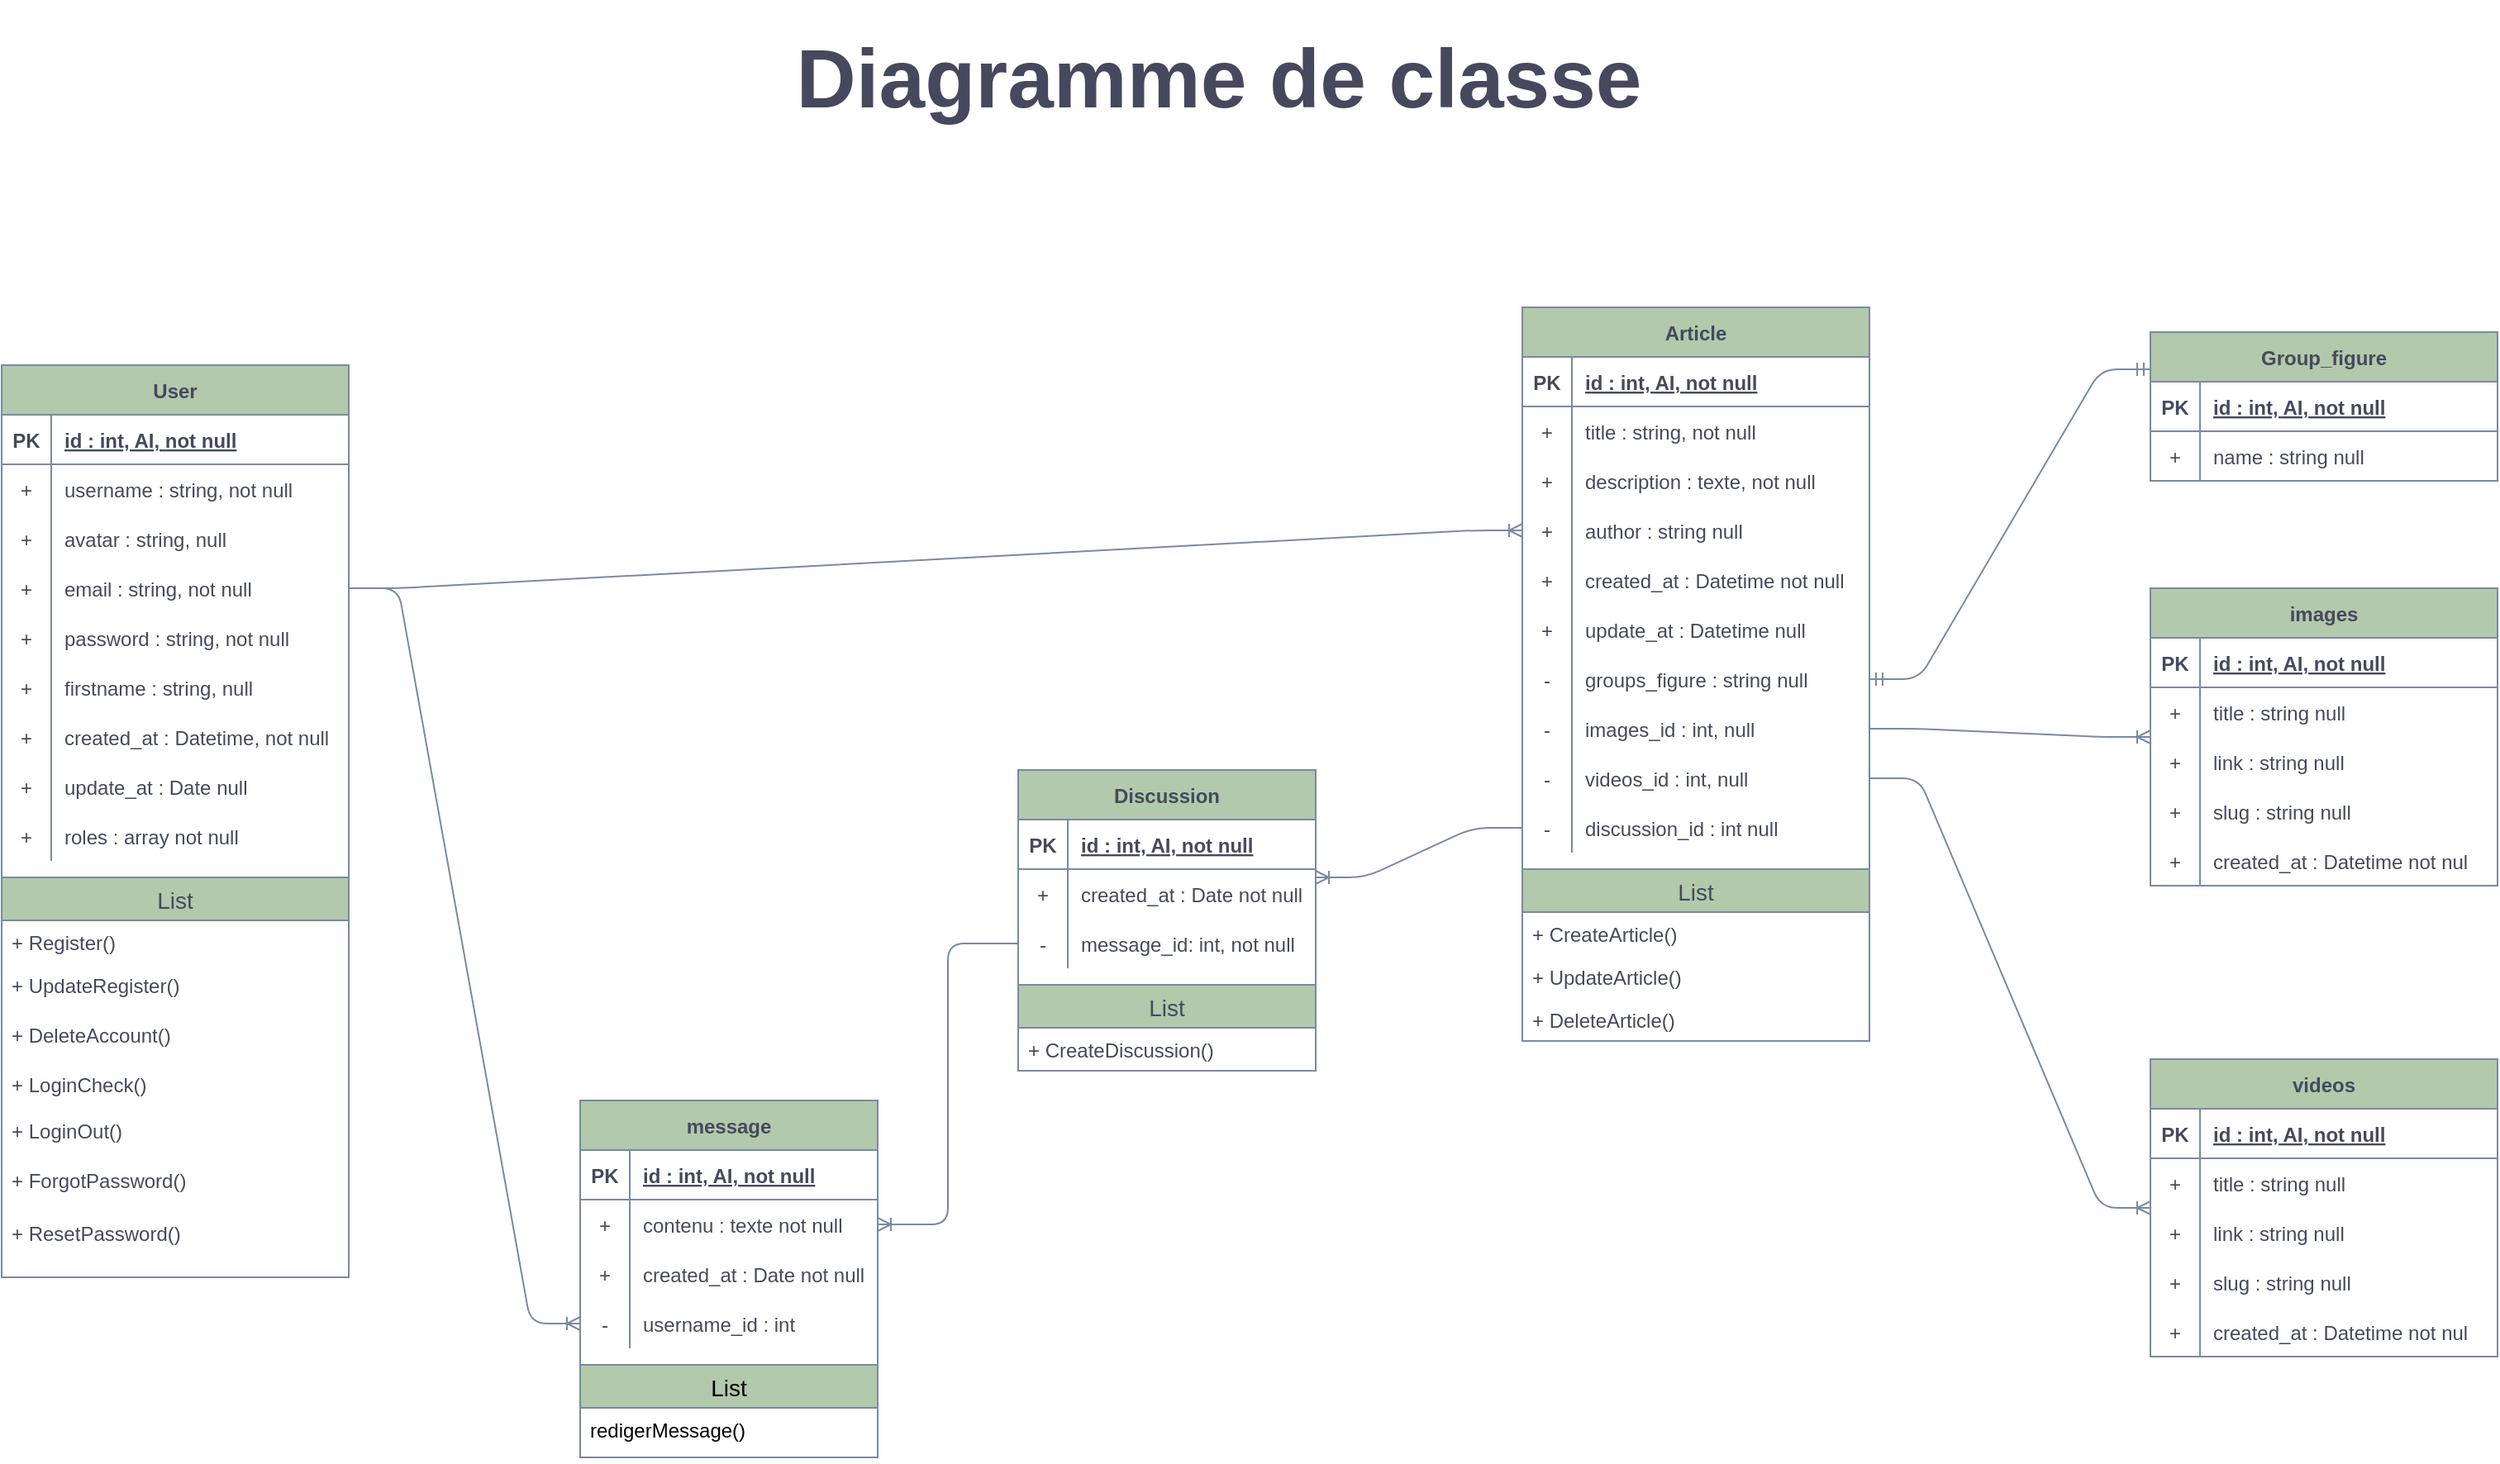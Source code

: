 <mxfile version="14.4.3" type="device"><diagram id="C5RBs43oDa-KdzZeNtuy" name="Page-1"><mxGraphModel dx="2128" dy="2168" grid="1" gridSize="5" guides="1" tooltips="1" connect="1" arrows="1" fold="1" page="1" pageScale="1" pageWidth="827" pageHeight="1169" math="0" shadow="0"><root><mxCell id="WIyWlLk6GJQsqaUBKTNV-0"/><mxCell id="WIyWlLk6GJQsqaUBKTNV-1" parent="WIyWlLk6GJQsqaUBKTNV-0"/><mxCell id="ZA--jd2PQkDeZMGK8f4J-0" value="User" style="shape=table;startSize=30;container=1;collapsible=1;childLayout=tableLayout;fixedRows=1;rowLines=0;fontStyle=1;align=center;resizeLast=1;fillColor=#B2C9AB;strokeColor=#788AA3;fontColor=#46495D;" parent="WIyWlLk6GJQsqaUBKTNV-1" vertex="1"><mxGeometry x="-210" y="60" width="210" height="310" as="geometry"/></mxCell><mxCell id="ZA--jd2PQkDeZMGK8f4J-1" value="" style="shape=partialRectangle;collapsible=0;dropTarget=0;pointerEvents=0;fillColor=none;top=0;left=0;bottom=1;right=0;points=[[0,0.5],[1,0.5]];portConstraint=eastwest;strokeColor=#788AA3;fontColor=#46495D;" parent="ZA--jd2PQkDeZMGK8f4J-0" vertex="1"><mxGeometry y="30" width="210" height="30" as="geometry"/></mxCell><mxCell id="ZA--jd2PQkDeZMGK8f4J-2" value="PK" style="shape=partialRectangle;connectable=0;fillColor=none;top=0;left=0;bottom=0;right=0;fontStyle=1;overflow=hidden;strokeColor=#788AA3;fontColor=#46495D;" parent="ZA--jd2PQkDeZMGK8f4J-1" vertex="1"><mxGeometry width="30" height="30" as="geometry"/></mxCell><mxCell id="ZA--jd2PQkDeZMGK8f4J-3" value="id : int, AI, not null" style="shape=partialRectangle;connectable=0;fillColor=none;top=0;left=0;bottom=0;right=0;align=left;spacingLeft=6;fontStyle=5;overflow=hidden;strokeColor=#788AA3;fontColor=#46495D;" parent="ZA--jd2PQkDeZMGK8f4J-1" vertex="1"><mxGeometry x="30" width="180" height="30" as="geometry"/></mxCell><mxCell id="ZA--jd2PQkDeZMGK8f4J-4" value="" style="shape=partialRectangle;collapsible=0;dropTarget=0;pointerEvents=0;fillColor=none;top=0;left=0;bottom=0;right=0;points=[[0,0.5],[1,0.5]];portConstraint=eastwest;strokeColor=#788AA3;fontColor=#46495D;" parent="ZA--jd2PQkDeZMGK8f4J-0" vertex="1"><mxGeometry y="60" width="210" height="30" as="geometry"/></mxCell><mxCell id="ZA--jd2PQkDeZMGK8f4J-5" value="+" style="shape=partialRectangle;connectable=0;fillColor=none;top=0;left=0;bottom=0;right=0;editable=1;overflow=hidden;strokeColor=#788AA3;fontColor=#46495D;" parent="ZA--jd2PQkDeZMGK8f4J-4" vertex="1"><mxGeometry width="30" height="30" as="geometry"/></mxCell><mxCell id="ZA--jd2PQkDeZMGK8f4J-6" value="username : string, not null" style="shape=partialRectangle;connectable=0;fillColor=none;top=0;left=0;bottom=0;right=0;align=left;spacingLeft=6;overflow=hidden;strokeColor=#788AA3;fontColor=#46495D;" parent="ZA--jd2PQkDeZMGK8f4J-4" vertex="1"><mxGeometry x="30" width="180" height="30" as="geometry"/></mxCell><mxCell id="ZA--jd2PQkDeZMGK8f4J-7" value="" style="shape=partialRectangle;collapsible=0;dropTarget=0;pointerEvents=0;fillColor=none;top=0;left=0;bottom=0;right=0;points=[[0,0.5],[1,0.5]];portConstraint=eastwest;strokeColor=#788AA3;fontColor=#46495D;" parent="ZA--jd2PQkDeZMGK8f4J-0" vertex="1"><mxGeometry y="90" width="210" height="30" as="geometry"/></mxCell><mxCell id="ZA--jd2PQkDeZMGK8f4J-8" value="+" style="shape=partialRectangle;connectable=0;fillColor=none;top=0;left=0;bottom=0;right=0;editable=1;overflow=hidden;strokeColor=#788AA3;fontColor=#46495D;" parent="ZA--jd2PQkDeZMGK8f4J-7" vertex="1"><mxGeometry width="30" height="30" as="geometry"/></mxCell><mxCell id="ZA--jd2PQkDeZMGK8f4J-9" value="avatar : string, null" style="shape=partialRectangle;connectable=0;fillColor=none;top=0;left=0;bottom=0;right=0;align=left;spacingLeft=6;overflow=hidden;strokeColor=#788AA3;fontColor=#46495D;" parent="ZA--jd2PQkDeZMGK8f4J-7" vertex="1"><mxGeometry x="30" width="180" height="30" as="geometry"/></mxCell><mxCell id="ZA--jd2PQkDeZMGK8f4J-10" value="" style="shape=partialRectangle;collapsible=0;dropTarget=0;pointerEvents=0;fillColor=none;top=0;left=0;bottom=0;right=0;points=[[0,0.5],[1,0.5]];portConstraint=eastwest;strokeColor=#788AA3;fontColor=#46495D;" parent="ZA--jd2PQkDeZMGK8f4J-0" vertex="1"><mxGeometry y="120" width="210" height="30" as="geometry"/></mxCell><mxCell id="ZA--jd2PQkDeZMGK8f4J-11" value="+" style="shape=partialRectangle;connectable=0;fillColor=none;top=0;left=0;bottom=0;right=0;editable=1;overflow=hidden;strokeColor=#788AA3;fontColor=#46495D;" parent="ZA--jd2PQkDeZMGK8f4J-10" vertex="1"><mxGeometry width="30" height="30" as="geometry"/></mxCell><mxCell id="ZA--jd2PQkDeZMGK8f4J-12" value="email : string, not null" style="shape=partialRectangle;connectable=0;fillColor=none;top=0;left=0;bottom=0;right=0;align=left;spacingLeft=6;overflow=hidden;strokeColor=#788AA3;fontColor=#46495D;" parent="ZA--jd2PQkDeZMGK8f4J-10" vertex="1"><mxGeometry x="30" width="180" height="30" as="geometry"/></mxCell><mxCell id="ZA--jd2PQkDeZMGK8f4J-14" value="" style="shape=partialRectangle;collapsible=0;dropTarget=0;pointerEvents=0;fillColor=none;top=0;left=0;bottom=0;right=0;points=[[0,0.5],[1,0.5]];portConstraint=eastwest;strokeColor=#788AA3;fontColor=#46495D;" parent="ZA--jd2PQkDeZMGK8f4J-0" vertex="1"><mxGeometry y="150" width="210" height="30" as="geometry"/></mxCell><mxCell id="ZA--jd2PQkDeZMGK8f4J-15" value="+" style="shape=partialRectangle;connectable=0;fillColor=none;top=0;left=0;bottom=0;right=0;editable=1;overflow=hidden;strokeColor=#788AA3;fontColor=#46495D;" parent="ZA--jd2PQkDeZMGK8f4J-14" vertex="1"><mxGeometry width="30" height="30" as="geometry"/></mxCell><mxCell id="ZA--jd2PQkDeZMGK8f4J-16" value="password : string, not null" style="shape=partialRectangle;connectable=0;fillColor=none;top=0;left=0;bottom=0;right=0;align=left;spacingLeft=6;overflow=hidden;strokeColor=#788AA3;fontColor=#46495D;" parent="ZA--jd2PQkDeZMGK8f4J-14" vertex="1"><mxGeometry x="30" width="180" height="30" as="geometry"/></mxCell><mxCell id="ZA--jd2PQkDeZMGK8f4J-17" value="" style="shape=partialRectangle;collapsible=0;dropTarget=0;pointerEvents=0;fillColor=none;top=0;left=0;bottom=0;right=0;points=[[0,0.5],[1,0.5]];portConstraint=eastwest;strokeColor=#788AA3;fontColor=#46495D;" parent="ZA--jd2PQkDeZMGK8f4J-0" vertex="1"><mxGeometry y="180" width="210" height="30" as="geometry"/></mxCell><mxCell id="ZA--jd2PQkDeZMGK8f4J-18" value="+" style="shape=partialRectangle;connectable=0;fillColor=none;top=0;left=0;bottom=0;right=0;editable=1;overflow=hidden;strokeColor=#788AA3;fontColor=#46495D;" parent="ZA--jd2PQkDeZMGK8f4J-17" vertex="1"><mxGeometry width="30" height="30" as="geometry"/></mxCell><mxCell id="ZA--jd2PQkDeZMGK8f4J-19" value="firstname : string, null" style="shape=partialRectangle;connectable=0;fillColor=none;top=0;left=0;bottom=0;right=0;align=left;spacingLeft=6;overflow=hidden;strokeColor=#788AA3;fontColor=#46495D;" parent="ZA--jd2PQkDeZMGK8f4J-17" vertex="1"><mxGeometry x="30" width="180" height="30" as="geometry"/></mxCell><mxCell id="ZA--jd2PQkDeZMGK8f4J-20" value="" style="shape=partialRectangle;collapsible=0;dropTarget=0;pointerEvents=0;fillColor=none;top=0;left=0;bottom=0;right=0;points=[[0,0.5],[1,0.5]];portConstraint=eastwest;strokeColor=#788AA3;fontColor=#46495D;" parent="ZA--jd2PQkDeZMGK8f4J-0" vertex="1"><mxGeometry y="210" width="210" height="30" as="geometry"/></mxCell><mxCell id="ZA--jd2PQkDeZMGK8f4J-21" value="+" style="shape=partialRectangle;connectable=0;fillColor=none;top=0;left=0;bottom=0;right=0;editable=1;overflow=hidden;strokeColor=#788AA3;fontColor=#46495D;" parent="ZA--jd2PQkDeZMGK8f4J-20" vertex="1"><mxGeometry width="30" height="30" as="geometry"/></mxCell><mxCell id="ZA--jd2PQkDeZMGK8f4J-22" value="created_at : Datetime, not null" style="shape=partialRectangle;connectable=0;fillColor=none;top=0;left=0;bottom=0;right=0;align=left;spacingLeft=6;overflow=hidden;strokeColor=#788AA3;fontColor=#46495D;" parent="ZA--jd2PQkDeZMGK8f4J-20" vertex="1"><mxGeometry x="30" width="180" height="30" as="geometry"/></mxCell><mxCell id="ZA--jd2PQkDeZMGK8f4J-23" value="" style="shape=partialRectangle;collapsible=0;dropTarget=0;pointerEvents=0;fillColor=none;top=0;left=0;bottom=0;right=0;points=[[0,0.5],[1,0.5]];portConstraint=eastwest;strokeColor=#788AA3;fontColor=#46495D;" parent="ZA--jd2PQkDeZMGK8f4J-0" vertex="1"><mxGeometry y="240" width="210" height="30" as="geometry"/></mxCell><mxCell id="ZA--jd2PQkDeZMGK8f4J-24" value="+" style="shape=partialRectangle;connectable=0;fillColor=none;top=0;left=0;bottom=0;right=0;editable=1;overflow=hidden;strokeColor=#788AA3;fontColor=#46495D;" parent="ZA--jd2PQkDeZMGK8f4J-23" vertex="1"><mxGeometry width="30" height="30" as="geometry"/></mxCell><mxCell id="ZA--jd2PQkDeZMGK8f4J-25" value="update_at : Date null" style="shape=partialRectangle;connectable=0;fillColor=none;top=0;left=0;bottom=0;right=0;align=left;spacingLeft=6;overflow=hidden;strokeColor=#788AA3;fontColor=#46495D;" parent="ZA--jd2PQkDeZMGK8f4J-23" vertex="1"><mxGeometry x="30" width="180" height="30" as="geometry"/></mxCell><mxCell id="ZA--jd2PQkDeZMGK8f4J-26" value="" style="shape=partialRectangle;collapsible=0;dropTarget=0;pointerEvents=0;fillColor=none;top=0;left=0;bottom=0;right=0;points=[[0,0.5],[1,0.5]];portConstraint=eastwest;strokeColor=#788AA3;fontColor=#46495D;" parent="ZA--jd2PQkDeZMGK8f4J-0" vertex="1"><mxGeometry y="270" width="210" height="30" as="geometry"/></mxCell><mxCell id="ZA--jd2PQkDeZMGK8f4J-27" value="+" style="shape=partialRectangle;connectable=0;fillColor=none;top=0;left=0;bottom=0;right=0;editable=1;overflow=hidden;strokeColor=#788AA3;fontColor=#46495D;" parent="ZA--jd2PQkDeZMGK8f4J-26" vertex="1"><mxGeometry width="30" height="30" as="geometry"/></mxCell><mxCell id="ZA--jd2PQkDeZMGK8f4J-28" value="roles : array not null" style="shape=partialRectangle;connectable=0;fillColor=none;top=0;left=0;bottom=0;right=0;align=left;spacingLeft=6;overflow=hidden;strokeColor=#788AA3;fontColor=#46495D;" parent="ZA--jd2PQkDeZMGK8f4J-26" vertex="1"><mxGeometry x="30" width="180" height="30" as="geometry"/></mxCell><mxCell id="ZA--jd2PQkDeZMGK8f4J-64" value="Discussion" style="shape=table;startSize=30;container=1;collapsible=1;childLayout=tableLayout;fixedRows=1;rowLines=0;fontStyle=1;align=center;resizeLast=1;fillColor=#B2C9AB;strokeColor=#788AA3;fontColor=#46495D;" parent="WIyWlLk6GJQsqaUBKTNV-1" vertex="1"><mxGeometry x="405" y="305" width="180" height="130" as="geometry"/></mxCell><mxCell id="ZA--jd2PQkDeZMGK8f4J-65" value="" style="shape=partialRectangle;collapsible=0;dropTarget=0;pointerEvents=0;fillColor=none;top=0;left=0;bottom=1;right=0;points=[[0,0.5],[1,0.5]];portConstraint=eastwest;strokeColor=#788AA3;fontColor=#46495D;" parent="ZA--jd2PQkDeZMGK8f4J-64" vertex="1"><mxGeometry y="30" width="180" height="30" as="geometry"/></mxCell><mxCell id="ZA--jd2PQkDeZMGK8f4J-66" value="PK" style="shape=partialRectangle;connectable=0;fillColor=none;top=0;left=0;bottom=0;right=0;fontStyle=1;overflow=hidden;strokeColor=#788AA3;fontColor=#46495D;" parent="ZA--jd2PQkDeZMGK8f4J-65" vertex="1"><mxGeometry width="30" height="30" as="geometry"/></mxCell><mxCell id="ZA--jd2PQkDeZMGK8f4J-67" value="id : int, AI, not null" style="shape=partialRectangle;connectable=0;fillColor=none;top=0;left=0;bottom=0;right=0;align=left;spacingLeft=6;fontStyle=5;overflow=hidden;strokeColor=#788AA3;fontColor=#46495D;" parent="ZA--jd2PQkDeZMGK8f4J-65" vertex="1"><mxGeometry x="30" width="150" height="30" as="geometry"/></mxCell><mxCell id="ZA--jd2PQkDeZMGK8f4J-68" value="" style="shape=partialRectangle;collapsible=0;dropTarget=0;pointerEvents=0;fillColor=none;top=0;left=0;bottom=0;right=0;points=[[0,0.5],[1,0.5]];portConstraint=eastwest;strokeColor=#788AA3;fontColor=#46495D;" parent="ZA--jd2PQkDeZMGK8f4J-64" vertex="1"><mxGeometry y="60" width="180" height="30" as="geometry"/></mxCell><mxCell id="ZA--jd2PQkDeZMGK8f4J-69" value="+" style="shape=partialRectangle;connectable=0;fillColor=none;top=0;left=0;bottom=0;right=0;editable=1;overflow=hidden;strokeColor=#788AA3;fontColor=#46495D;" parent="ZA--jd2PQkDeZMGK8f4J-68" vertex="1"><mxGeometry width="30" height="30" as="geometry"/></mxCell><mxCell id="ZA--jd2PQkDeZMGK8f4J-70" value="created_at : Date not null" style="shape=partialRectangle;connectable=0;fillColor=none;top=0;left=0;bottom=0;right=0;align=left;spacingLeft=6;overflow=hidden;strokeColor=#788AA3;fontColor=#46495D;" parent="ZA--jd2PQkDeZMGK8f4J-68" vertex="1"><mxGeometry x="30" width="150" height="30" as="geometry"/></mxCell><mxCell id="jbPknZtDiWpBooEXCf1q-31" value="" style="shape=partialRectangle;collapsible=0;dropTarget=0;pointerEvents=0;fillColor=none;top=0;left=0;bottom=0;right=0;points=[[0,0.5],[1,0.5]];portConstraint=eastwest;strokeColor=#788AA3;fontColor=#46495D;" vertex="1" parent="ZA--jd2PQkDeZMGK8f4J-64"><mxGeometry y="90" width="180" height="30" as="geometry"/></mxCell><mxCell id="jbPknZtDiWpBooEXCf1q-32" value="-" style="shape=partialRectangle;connectable=0;fillColor=none;top=0;left=0;bottom=0;right=0;editable=1;overflow=hidden;strokeColor=#788AA3;fontColor=#46495D;" vertex="1" parent="jbPknZtDiWpBooEXCf1q-31"><mxGeometry width="30" height="30" as="geometry"/></mxCell><mxCell id="jbPknZtDiWpBooEXCf1q-33" value="message_id: int, not null" style="shape=partialRectangle;connectable=0;fillColor=none;top=0;left=0;bottom=0;right=0;align=left;spacingLeft=6;overflow=hidden;strokeColor=#788AA3;fontColor=#46495D;" vertex="1" parent="jbPknZtDiWpBooEXCf1q-31"><mxGeometry x="30" width="150" height="30" as="geometry"/></mxCell><mxCell id="ZA--jd2PQkDeZMGK8f4J-77" value="List" style="swimlane;fontStyle=0;childLayout=stackLayout;horizontal=1;startSize=26;horizontalStack=0;resizeParent=1;resizeParentMax=0;resizeLast=0;collapsible=1;marginBottom=0;align=center;fontSize=14;fillColor=#B2C9AB;strokeColor=#788AA3;fontColor=#46495D;" parent="WIyWlLk6GJQsqaUBKTNV-1" vertex="1"><mxGeometry x="-210" y="370" width="210" height="242" as="geometry"/></mxCell><mxCell id="ZCQxsZjBvLIso1oW-8hb-11" value="+ Register()&#10;" style="text;align=left;verticalAlign=top;spacingLeft=4;spacingRight=4;overflow=hidden;rotatable=0;points=[[0,0.5],[1,0.5]];portConstraint=eastwest;fontColor=#46495D;" parent="ZA--jd2PQkDeZMGK8f4J-77" vertex="1"><mxGeometry y="26" width="210" height="26" as="geometry"/></mxCell><mxCell id="ZCQxsZjBvLIso1oW-8hb-16" value="+ UpdateRegister()" style="text;align=left;verticalAlign=top;spacingLeft=4;spacingRight=4;overflow=hidden;rotatable=0;points=[[0,0.5],[1,0.5]];portConstraint=eastwest;fontColor=#46495D;" parent="ZA--jd2PQkDeZMGK8f4J-77" vertex="1"><mxGeometry y="52" width="210" height="30" as="geometry"/></mxCell><mxCell id="ZCQxsZjBvLIso1oW-8hb-17" value="+ DeleteAccount()&#10;" style="text;align=left;verticalAlign=top;spacingLeft=4;spacingRight=4;overflow=hidden;rotatable=0;points=[[0,0.5],[1,0.5]];portConstraint=eastwest;fontColor=#46495D;" parent="ZA--jd2PQkDeZMGK8f4J-77" vertex="1"><mxGeometry y="82" width="210" height="30" as="geometry"/></mxCell><mxCell id="ZCQxsZjBvLIso1oW-8hb-19" value="+ LoginCheck()" style="text;align=left;verticalAlign=top;spacingLeft=4;spacingRight=4;overflow=hidden;rotatable=0;points=[[0,0.5],[1,0.5]];portConstraint=eastwest;fontColor=#46495D;" parent="ZA--jd2PQkDeZMGK8f4J-77" vertex="1"><mxGeometry y="112" width="210" height="28" as="geometry"/></mxCell><mxCell id="ZCQxsZjBvLIso1oW-8hb-18" value="+ LoginOut()&#10;" style="text;align=left;verticalAlign=top;spacingLeft=4;spacingRight=4;overflow=hidden;rotatable=0;points=[[0,0.5],[1,0.5]];portConstraint=eastwest;fontColor=#46495D;" parent="ZA--jd2PQkDeZMGK8f4J-77" vertex="1"><mxGeometry y="140" width="210" height="30" as="geometry"/></mxCell><mxCell id="ZCQxsZjBvLIso1oW-8hb-20" value="+ ForgotPassword()" style="text;align=left;verticalAlign=top;spacingLeft=4;spacingRight=4;overflow=hidden;rotatable=0;points=[[0,0.5],[1,0.5]];portConstraint=eastwest;fontColor=#46495D;" parent="ZA--jd2PQkDeZMGK8f4J-77" vertex="1"><mxGeometry y="170" width="210" height="32" as="geometry"/></mxCell><mxCell id="ZCQxsZjBvLIso1oW-8hb-21" value="+ ResetPassword()" style="text;align=left;verticalAlign=top;spacingLeft=4;spacingRight=4;overflow=hidden;rotatable=0;points=[[0,0.5],[1,0.5]];portConstraint=eastwest;fontColor=#46495D;" parent="ZA--jd2PQkDeZMGK8f4J-77" vertex="1"><mxGeometry y="202" width="210" height="40" as="geometry"/></mxCell><mxCell id="ZA--jd2PQkDeZMGK8f4J-81" value="Group_figure" style="shape=table;startSize=30;container=1;collapsible=1;childLayout=tableLayout;fixedRows=1;rowLines=0;fontStyle=1;align=center;resizeLast=1;fillColor=#B2C9AB;strokeColor=#788AA3;fontColor=#46495D;" parent="WIyWlLk6GJQsqaUBKTNV-1" vertex="1"><mxGeometry x="1090" y="40" width="210" height="90" as="geometry"/></mxCell><mxCell id="ZA--jd2PQkDeZMGK8f4J-82" value="" style="shape=partialRectangle;collapsible=0;dropTarget=0;pointerEvents=0;fillColor=none;top=0;left=0;bottom=1;right=0;points=[[0,0.5],[1,0.5]];portConstraint=eastwest;strokeColor=#788AA3;fontColor=#46495D;" parent="ZA--jd2PQkDeZMGK8f4J-81" vertex="1"><mxGeometry y="30" width="210" height="30" as="geometry"/></mxCell><mxCell id="ZA--jd2PQkDeZMGK8f4J-83" value="PK" style="shape=partialRectangle;connectable=0;fillColor=none;top=0;left=0;bottom=0;right=0;fontStyle=1;overflow=hidden;strokeColor=#788AA3;fontColor=#46495D;" parent="ZA--jd2PQkDeZMGK8f4J-82" vertex="1"><mxGeometry width="30" height="30" as="geometry"/></mxCell><mxCell id="ZA--jd2PQkDeZMGK8f4J-84" value="id : int, AI, not null" style="shape=partialRectangle;connectable=0;fillColor=none;top=0;left=0;bottom=0;right=0;align=left;spacingLeft=6;fontStyle=5;overflow=hidden;strokeColor=#788AA3;fontColor=#46495D;" parent="ZA--jd2PQkDeZMGK8f4J-82" vertex="1"><mxGeometry x="30" width="180" height="30" as="geometry"/></mxCell><mxCell id="ZA--jd2PQkDeZMGK8f4J-85" value="" style="shape=partialRectangle;collapsible=0;dropTarget=0;pointerEvents=0;fillColor=none;top=0;left=0;bottom=0;right=0;points=[[0,0.5],[1,0.5]];portConstraint=eastwest;strokeColor=#788AA3;fontColor=#46495D;" parent="ZA--jd2PQkDeZMGK8f4J-81" vertex="1"><mxGeometry y="60" width="210" height="30" as="geometry"/></mxCell><mxCell id="ZA--jd2PQkDeZMGK8f4J-86" value="+" style="shape=partialRectangle;connectable=0;fillColor=none;top=0;left=0;bottom=0;right=0;editable=1;overflow=hidden;strokeColor=#788AA3;fontColor=#46495D;" parent="ZA--jd2PQkDeZMGK8f4J-85" vertex="1"><mxGeometry width="30" height="30" as="geometry"/></mxCell><mxCell id="ZA--jd2PQkDeZMGK8f4J-87" value="name : string null" style="shape=partialRectangle;connectable=0;fillColor=none;top=0;left=0;bottom=0;right=0;align=left;spacingLeft=6;overflow=hidden;strokeColor=#788AA3;fontColor=#46495D;" parent="ZA--jd2PQkDeZMGK8f4J-85" vertex="1"><mxGeometry x="30" width="180" height="30" as="geometry"/></mxCell><mxCell id="ZA--jd2PQkDeZMGK8f4J-94" value="" style="edgeStyle=entityRelationEdgeStyle;fontSize=12;html=1;endArrow=ERoneToMany;exitX=1;exitY=0.5;exitDx=0;exitDy=0;endFill=0;strokeColor=#788AA3;fontColor=#46495D;startArrow=none;startFill=0;" parent="WIyWlLk6GJQsqaUBKTNV-1" source="ZA--jd2PQkDeZMGK8f4J-10" target="jbPknZtDiWpBooEXCf1q-73" edge="1"><mxGeometry width="100" height="100" relative="1" as="geometry"><mxPoint x="370" y="260" as="sourcePoint"/><mxPoint x="470" y="160" as="targetPoint"/></mxGeometry></mxCell><mxCell id="ZA--jd2PQkDeZMGK8f4J-95" value="" style="edgeStyle=entityRelationEdgeStyle;fontSize=12;html=1;endArrow=ERmandOne;startArrow=ERmandOne;entryX=0;entryY=0.25;entryDx=0;entryDy=0;strokeColor=#788AA3;fontColor=#46495D;" parent="WIyWlLk6GJQsqaUBKTNV-1" source="jbPknZtDiWpBooEXCf1q-76" target="ZA--jd2PQkDeZMGK8f4J-81" edge="1"><mxGeometry width="100" height="100" relative="1" as="geometry"><mxPoint x="680" y="210" as="sourcePoint"/><mxPoint x="780" y="110" as="targetPoint"/></mxGeometry></mxCell><mxCell id="ZA--jd2PQkDeZMGK8f4J-97" value="" style="edgeStyle=entityRelationEdgeStyle;fontSize=12;html=1;endArrow=ERoneToMany;endFill=0;startArrow=none;startFill=0;strokeColor=#788AA3;fontColor=#46495D;" parent="WIyWlLk6GJQsqaUBKTNV-1" source="jbPknZtDiWpBooEXCf1q-79" target="ZA--jd2PQkDeZMGK8f4J-64" edge="1"><mxGeometry width="100" height="100" relative="1" as="geometry"><mxPoint x="680" y="300" as="sourcePoint"/><mxPoint x="780" y="200" as="targetPoint"/></mxGeometry></mxCell><mxCell id="ZA--jd2PQkDeZMGK8f4J-98" value="List" style="swimlane;fontStyle=0;childLayout=stackLayout;horizontal=1;startSize=26;horizontalStack=0;resizeParent=1;resizeParentMax=0;resizeLast=0;collapsible=1;marginBottom=0;align=center;fontSize=14;fillColor=#B2C9AB;strokeColor=#788AA3;fontColor=#46495D;" parent="WIyWlLk6GJQsqaUBKTNV-1" vertex="1"><mxGeometry x="405" y="435" width="180" height="52" as="geometry"/></mxCell><mxCell id="ZCQxsZjBvLIso1oW-8hb-27" value="+ CreateDiscussion()" style="text;align=left;verticalAlign=top;spacingLeft=4;spacingRight=4;overflow=hidden;rotatable=0;points=[[0,0.5],[1,0.5]];portConstraint=eastwest;fontColor=#46495D;" parent="ZA--jd2PQkDeZMGK8f4J-98" vertex="1"><mxGeometry y="26" width="180" height="26" as="geometry"/></mxCell><mxCell id="ZA--jd2PQkDeZMGK8f4J-106" value="List" style="swimlane;fontStyle=0;childLayout=stackLayout;horizontal=1;startSize=26;horizontalStack=0;resizeParent=1;resizeParentMax=0;resizeLast=0;collapsible=1;marginBottom=0;align=center;fontSize=14;fillColor=#B2C9AB;strokeColor=#788AA3;fontColor=#46495D;" parent="WIyWlLk6GJQsqaUBKTNV-1" vertex="1"><mxGeometry x="710" y="365" width="210" height="104" as="geometry"/></mxCell><mxCell id="zkfFHV4jXpPFQw0GAbJ--24" value="+ CreateArticle()" style="text;align=left;verticalAlign=top;spacingLeft=4;spacingRight=4;overflow=hidden;rotatable=0;points=[[0,0.5],[1,0.5]];portConstraint=eastwest;fontColor=#46495D;" parent="ZA--jd2PQkDeZMGK8f4J-106" vertex="1"><mxGeometry y="26" width="210" height="26" as="geometry"/></mxCell><mxCell id="zkfFHV4jXpPFQw0GAbJ--25" value="+ UpdateArticle()" style="text;align=left;verticalAlign=top;spacingLeft=4;spacingRight=4;overflow=hidden;rotatable=0;points=[[0,0.5],[1,0.5]];portConstraint=eastwest;fontColor=#46495D;" parent="ZA--jd2PQkDeZMGK8f4J-106" vertex="1"><mxGeometry y="52" width="210" height="26" as="geometry"/></mxCell><mxCell id="ZCQxsZjBvLIso1oW-8hb-23" value="+ DeleteArticle()" style="text;align=left;verticalAlign=top;spacingLeft=4;spacingRight=4;overflow=hidden;rotatable=0;points=[[0,0.5],[1,0.5]];portConstraint=eastwest;fontColor=#46495D;" parent="ZA--jd2PQkDeZMGK8f4J-106" vertex="1"><mxGeometry y="78" width="210" height="26" as="geometry"/></mxCell><mxCell id="jbPknZtDiWpBooEXCf1q-0" value="message" style="shape=table;startSize=30;container=1;collapsible=1;childLayout=tableLayout;fixedRows=1;rowLines=0;fontStyle=1;align=center;resizeLast=1;fillColor=#B2C9AB;strokeColor=#788AA3;fontColor=#46495D;" vertex="1" parent="WIyWlLk6GJQsqaUBKTNV-1"><mxGeometry x="140" y="505" width="180" height="160" as="geometry"/></mxCell><mxCell id="jbPknZtDiWpBooEXCf1q-1" value="" style="shape=partialRectangle;collapsible=0;dropTarget=0;pointerEvents=0;fillColor=none;top=0;left=0;bottom=1;right=0;points=[[0,0.5],[1,0.5]];portConstraint=eastwest;strokeColor=#788AA3;fontColor=#46495D;" vertex="1" parent="jbPknZtDiWpBooEXCf1q-0"><mxGeometry y="30" width="180" height="30" as="geometry"/></mxCell><mxCell id="jbPknZtDiWpBooEXCf1q-2" value="PK" style="shape=partialRectangle;connectable=0;fillColor=none;top=0;left=0;bottom=0;right=0;fontStyle=1;overflow=hidden;strokeColor=#788AA3;fontColor=#46495D;" vertex="1" parent="jbPknZtDiWpBooEXCf1q-1"><mxGeometry width="30" height="30" as="geometry"/></mxCell><mxCell id="jbPknZtDiWpBooEXCf1q-3" value="id : int, AI, not null" style="shape=partialRectangle;connectable=0;fillColor=none;top=0;left=0;bottom=0;right=0;align=left;spacingLeft=6;fontStyle=5;overflow=hidden;strokeColor=#788AA3;fontColor=#46495D;" vertex="1" parent="jbPknZtDiWpBooEXCf1q-1"><mxGeometry x="30" width="150" height="30" as="geometry"/></mxCell><mxCell id="jbPknZtDiWpBooEXCf1q-4" value="" style="shape=partialRectangle;collapsible=0;dropTarget=0;pointerEvents=0;fillColor=none;top=0;left=0;bottom=0;right=0;points=[[0,0.5],[1,0.5]];portConstraint=eastwest;strokeColor=#788AA3;fontColor=#46495D;" vertex="1" parent="jbPknZtDiWpBooEXCf1q-0"><mxGeometry y="60" width="180" height="30" as="geometry"/></mxCell><mxCell id="jbPknZtDiWpBooEXCf1q-5" value="+" style="shape=partialRectangle;connectable=0;fillColor=none;top=0;left=0;bottom=0;right=0;editable=1;overflow=hidden;strokeColor=#788AA3;fontColor=#46495D;" vertex="1" parent="jbPknZtDiWpBooEXCf1q-4"><mxGeometry width="30" height="30" as="geometry"/></mxCell><mxCell id="jbPknZtDiWpBooEXCf1q-6" value="contenu : texte not null" style="shape=partialRectangle;connectable=0;fillColor=none;top=0;left=0;bottom=0;right=0;align=left;spacingLeft=6;overflow=hidden;strokeColor=#788AA3;fontColor=#46495D;" vertex="1" parent="jbPknZtDiWpBooEXCf1q-4"><mxGeometry x="30" width="150" height="30" as="geometry"/></mxCell><mxCell id="jbPknZtDiWpBooEXCf1q-7" value="" style="shape=partialRectangle;collapsible=0;dropTarget=0;pointerEvents=0;fillColor=none;top=0;left=0;bottom=0;right=0;points=[[0,0.5],[1,0.5]];portConstraint=eastwest;strokeColor=#788AA3;fontColor=#46495D;" vertex="1" parent="jbPknZtDiWpBooEXCf1q-0"><mxGeometry y="90" width="180" height="30" as="geometry"/></mxCell><mxCell id="jbPknZtDiWpBooEXCf1q-8" value="+" style="shape=partialRectangle;connectable=0;fillColor=none;top=0;left=0;bottom=0;right=0;editable=1;overflow=hidden;strokeColor=#788AA3;fontColor=#46495D;" vertex="1" parent="jbPknZtDiWpBooEXCf1q-7"><mxGeometry width="30" height="30" as="geometry"/></mxCell><mxCell id="jbPknZtDiWpBooEXCf1q-9" value="created_at : Date not null" style="shape=partialRectangle;connectable=0;fillColor=none;top=0;left=0;bottom=0;right=0;align=left;spacingLeft=6;overflow=hidden;strokeColor=#788AA3;fontColor=#46495D;" vertex="1" parent="jbPknZtDiWpBooEXCf1q-7"><mxGeometry x="30" width="150" height="30" as="geometry"/></mxCell><mxCell id="jbPknZtDiWpBooEXCf1q-10" value="" style="shape=partialRectangle;collapsible=0;dropTarget=0;pointerEvents=0;fillColor=none;top=0;left=0;bottom=0;right=0;points=[[0,0.5],[1,0.5]];portConstraint=eastwest;strokeColor=#788AA3;fontColor=#46495D;" vertex="1" parent="jbPknZtDiWpBooEXCf1q-0"><mxGeometry y="120" width="180" height="30" as="geometry"/></mxCell><mxCell id="jbPknZtDiWpBooEXCf1q-11" value="-" style="shape=partialRectangle;connectable=0;fillColor=none;top=0;left=0;bottom=0;right=0;editable=1;overflow=hidden;strokeColor=#788AA3;fontColor=#46495D;" vertex="1" parent="jbPknZtDiWpBooEXCf1q-10"><mxGeometry width="30" height="30" as="geometry"/></mxCell><mxCell id="jbPknZtDiWpBooEXCf1q-12" value="username_id : int" style="shape=partialRectangle;connectable=0;fillColor=none;top=0;left=0;bottom=0;right=0;align=left;spacingLeft=6;overflow=hidden;strokeColor=#788AA3;fontColor=#46495D;" vertex="1" parent="jbPknZtDiWpBooEXCf1q-10"><mxGeometry x="30" width="150" height="30" as="geometry"/></mxCell><mxCell id="jbPknZtDiWpBooEXCf1q-13" value="" style="edgeStyle=entityRelationEdgeStyle;fontSize=12;html=1;endArrow=ERoneToMany;exitX=1;exitY=0.5;exitDx=0;exitDy=0;strokeColor=#788AA3;fontColor=#46495D;" edge="1" parent="WIyWlLk6GJQsqaUBKTNV-1" source="ZA--jd2PQkDeZMGK8f4J-10" target="jbPknZtDiWpBooEXCf1q-10"><mxGeometry width="100" height="100" relative="1" as="geometry"><mxPoint x="250" y="390.0" as="sourcePoint"/><mxPoint x="380" y="490.0" as="targetPoint"/></mxGeometry></mxCell><mxCell id="jbPknZtDiWpBooEXCf1q-14" value="" style="fontSize=12;html=1;endArrow=ERoneToMany;entryX=1;entryY=0.5;entryDx=0;entryDy=0;strokeColor=#788AA3;fontColor=#46495D;edgeStyle=orthogonalEdgeStyle;" edge="1" parent="WIyWlLk6GJQsqaUBKTNV-1" source="jbPknZtDiWpBooEXCf1q-31" target="jbPknZtDiWpBooEXCf1q-4"><mxGeometry width="100" height="100" relative="1" as="geometry"><mxPoint x="580" y="460" as="sourcePoint"/><mxPoint x="650" y="910.0" as="targetPoint"/></mxGeometry></mxCell><mxCell id="jbPknZtDiWpBooEXCf1q-16" value="videos" style="shape=table;startSize=30;container=1;collapsible=1;childLayout=tableLayout;fixedRows=1;rowLines=0;fontStyle=1;align=center;resizeLast=1;fillColor=#B2C9AB;strokeColor=#788AA3;fontColor=#46495D;" vertex="1" parent="WIyWlLk6GJQsqaUBKTNV-1"><mxGeometry x="1090" y="480" width="210" height="180" as="geometry"/></mxCell><mxCell id="jbPknZtDiWpBooEXCf1q-17" value="" style="shape=partialRectangle;collapsible=0;dropTarget=0;pointerEvents=0;fillColor=none;top=0;left=0;bottom=1;right=0;points=[[0,0.5],[1,0.5]];portConstraint=eastwest;strokeColor=#788AA3;fontColor=#46495D;" vertex="1" parent="jbPknZtDiWpBooEXCf1q-16"><mxGeometry y="30" width="210" height="30" as="geometry"/></mxCell><mxCell id="jbPknZtDiWpBooEXCf1q-18" value="PK" style="shape=partialRectangle;connectable=0;fillColor=none;top=0;left=0;bottom=0;right=0;fontStyle=1;overflow=hidden;strokeColor=#788AA3;fontColor=#46495D;" vertex="1" parent="jbPknZtDiWpBooEXCf1q-17"><mxGeometry width="30" height="30" as="geometry"/></mxCell><mxCell id="jbPknZtDiWpBooEXCf1q-19" value="id : int, AI, not null" style="shape=partialRectangle;connectable=0;fillColor=none;top=0;left=0;bottom=0;right=0;align=left;spacingLeft=6;fontStyle=5;overflow=hidden;strokeColor=#788AA3;fontColor=#46495D;" vertex="1" parent="jbPknZtDiWpBooEXCf1q-17"><mxGeometry x="30" width="180" height="30" as="geometry"/></mxCell><mxCell id="jbPknZtDiWpBooEXCf1q-20" value="" style="shape=partialRectangle;collapsible=0;dropTarget=0;pointerEvents=0;fillColor=none;top=0;left=0;bottom=0;right=0;points=[[0,0.5],[1,0.5]];portConstraint=eastwest;strokeColor=#788AA3;fontColor=#46495D;" vertex="1" parent="jbPknZtDiWpBooEXCf1q-16"><mxGeometry y="60" width="210" height="30" as="geometry"/></mxCell><mxCell id="jbPknZtDiWpBooEXCf1q-21" value="+" style="shape=partialRectangle;connectable=0;fillColor=none;top=0;left=0;bottom=0;right=0;editable=1;overflow=hidden;strokeColor=#788AA3;fontColor=#46495D;" vertex="1" parent="jbPknZtDiWpBooEXCf1q-20"><mxGeometry width="30" height="30" as="geometry"/></mxCell><mxCell id="jbPknZtDiWpBooEXCf1q-22" value="title : string null" style="shape=partialRectangle;connectable=0;fillColor=none;top=0;left=0;bottom=0;right=0;align=left;spacingLeft=6;overflow=hidden;strokeColor=#788AA3;fontColor=#46495D;" vertex="1" parent="jbPknZtDiWpBooEXCf1q-20"><mxGeometry x="30" width="180" height="30" as="geometry"/></mxCell><mxCell id="jbPknZtDiWpBooEXCf1q-64" value="" style="shape=partialRectangle;collapsible=0;dropTarget=0;pointerEvents=0;fillColor=none;top=0;left=0;bottom=0;right=0;points=[[0,0.5],[1,0.5]];portConstraint=eastwest;strokeColor=#788AA3;fontColor=#46495D;" vertex="1" parent="jbPknZtDiWpBooEXCf1q-16"><mxGeometry y="90" width="210" height="30" as="geometry"/></mxCell><mxCell id="jbPknZtDiWpBooEXCf1q-65" value="+" style="shape=partialRectangle;connectable=0;fillColor=none;top=0;left=0;bottom=0;right=0;editable=1;overflow=hidden;strokeColor=#788AA3;fontColor=#46495D;" vertex="1" parent="jbPknZtDiWpBooEXCf1q-64"><mxGeometry width="30" height="30" as="geometry"/></mxCell><mxCell id="jbPknZtDiWpBooEXCf1q-66" value="link : string null" style="shape=partialRectangle;connectable=0;fillColor=none;top=0;left=0;bottom=0;right=0;align=left;spacingLeft=6;overflow=hidden;strokeColor=#788AA3;fontColor=#46495D;" vertex="1" parent="jbPknZtDiWpBooEXCf1q-64"><mxGeometry x="30" width="180" height="30" as="geometry"/></mxCell><mxCell id="jbPknZtDiWpBooEXCf1q-67" value="" style="shape=partialRectangle;collapsible=0;dropTarget=0;pointerEvents=0;fillColor=none;top=0;left=0;bottom=0;right=0;points=[[0,0.5],[1,0.5]];portConstraint=eastwest;strokeColor=#788AA3;fontColor=#46495D;" vertex="1" parent="jbPknZtDiWpBooEXCf1q-16"><mxGeometry y="120" width="210" height="30" as="geometry"/></mxCell><mxCell id="jbPknZtDiWpBooEXCf1q-68" value="+" style="shape=partialRectangle;connectable=0;fillColor=none;top=0;left=0;bottom=0;right=0;editable=1;overflow=hidden;strokeColor=#788AA3;fontColor=#46495D;" vertex="1" parent="jbPknZtDiWpBooEXCf1q-67"><mxGeometry width="30" height="30" as="geometry"/></mxCell><mxCell id="jbPknZtDiWpBooEXCf1q-69" value="slug : string null" style="shape=partialRectangle;connectable=0;fillColor=none;top=0;left=0;bottom=0;right=0;align=left;spacingLeft=6;overflow=hidden;strokeColor=#788AA3;fontColor=#46495D;" vertex="1" parent="jbPknZtDiWpBooEXCf1q-67"><mxGeometry x="30" width="180" height="30" as="geometry"/></mxCell><mxCell id="jbPknZtDiWpBooEXCf1q-70" value="" style="shape=partialRectangle;collapsible=0;dropTarget=0;pointerEvents=0;fillColor=none;top=0;left=0;bottom=0;right=0;points=[[0,0.5],[1,0.5]];portConstraint=eastwest;strokeColor=#788AA3;fontColor=#46495D;" vertex="1" parent="jbPknZtDiWpBooEXCf1q-16"><mxGeometry y="150" width="210" height="30" as="geometry"/></mxCell><mxCell id="jbPknZtDiWpBooEXCf1q-71" value="+" style="shape=partialRectangle;connectable=0;fillColor=none;top=0;left=0;bottom=0;right=0;editable=1;overflow=hidden;strokeColor=#788AA3;fontColor=#46495D;" vertex="1" parent="jbPknZtDiWpBooEXCf1q-70"><mxGeometry width="30" height="30" as="geometry"/></mxCell><mxCell id="jbPknZtDiWpBooEXCf1q-72" value="created_at : Datetime not nul" style="shape=partialRectangle;connectable=0;fillColor=none;top=0;left=0;bottom=0;right=0;align=left;spacingLeft=6;overflow=hidden;strokeColor=#788AA3;fontColor=#46495D;" vertex="1" parent="jbPknZtDiWpBooEXCf1q-70"><mxGeometry x="30" width="180" height="30" as="geometry"/></mxCell><mxCell id="jbPknZtDiWpBooEXCf1q-23" value="images" style="shape=table;startSize=30;container=1;collapsible=1;childLayout=tableLayout;fixedRows=1;rowLines=0;fontStyle=1;align=center;resizeLast=1;fillColor=#B2C9AB;strokeColor=#788AA3;fontColor=#46495D;" vertex="1" parent="WIyWlLk6GJQsqaUBKTNV-1"><mxGeometry x="1090" y="195" width="210" height="180" as="geometry"/></mxCell><mxCell id="jbPknZtDiWpBooEXCf1q-24" value="" style="shape=partialRectangle;collapsible=0;dropTarget=0;pointerEvents=0;fillColor=none;top=0;left=0;bottom=1;right=0;points=[[0,0.5],[1,0.5]];portConstraint=eastwest;strokeColor=#788AA3;fontColor=#46495D;" vertex="1" parent="jbPknZtDiWpBooEXCf1q-23"><mxGeometry y="30" width="210" height="30" as="geometry"/></mxCell><mxCell id="jbPknZtDiWpBooEXCf1q-25" value="PK" style="shape=partialRectangle;connectable=0;fillColor=none;top=0;left=0;bottom=0;right=0;fontStyle=1;overflow=hidden;strokeColor=#788AA3;fontColor=#46495D;" vertex="1" parent="jbPknZtDiWpBooEXCf1q-24"><mxGeometry width="30" height="30" as="geometry"/></mxCell><mxCell id="jbPknZtDiWpBooEXCf1q-26" value="id : int, AI, not null" style="shape=partialRectangle;connectable=0;fillColor=none;top=0;left=0;bottom=0;right=0;align=left;spacingLeft=6;fontStyle=5;overflow=hidden;strokeColor=#788AA3;fontColor=#46495D;" vertex="1" parent="jbPknZtDiWpBooEXCf1q-24"><mxGeometry x="30" width="180" height="30" as="geometry"/></mxCell><mxCell id="jbPknZtDiWpBooEXCf1q-40" value="" style="shape=partialRectangle;collapsible=0;dropTarget=0;pointerEvents=0;fillColor=none;top=0;left=0;bottom=0;right=0;points=[[0,0.5],[1,0.5]];portConstraint=eastwest;strokeColor=#788AA3;fontColor=#46495D;" vertex="1" parent="jbPknZtDiWpBooEXCf1q-23"><mxGeometry y="60" width="210" height="30" as="geometry"/></mxCell><mxCell id="jbPknZtDiWpBooEXCf1q-41" value="+" style="shape=partialRectangle;connectable=0;fillColor=none;top=0;left=0;bottom=0;right=0;editable=1;overflow=hidden;strokeColor=#788AA3;fontColor=#46495D;" vertex="1" parent="jbPknZtDiWpBooEXCf1q-40"><mxGeometry width="30" height="30" as="geometry"/></mxCell><mxCell id="jbPknZtDiWpBooEXCf1q-42" value="title : string null" style="shape=partialRectangle;connectable=0;fillColor=none;top=0;left=0;bottom=0;right=0;align=left;spacingLeft=6;overflow=hidden;strokeColor=#788AA3;fontColor=#46495D;" vertex="1" parent="jbPknZtDiWpBooEXCf1q-40"><mxGeometry x="30" width="180" height="30" as="geometry"/></mxCell><mxCell id="jbPknZtDiWpBooEXCf1q-43" value="" style="shape=partialRectangle;collapsible=0;dropTarget=0;pointerEvents=0;fillColor=none;top=0;left=0;bottom=0;right=0;points=[[0,0.5],[1,0.5]];portConstraint=eastwest;strokeColor=#788AA3;fontColor=#46495D;" vertex="1" parent="jbPknZtDiWpBooEXCf1q-23"><mxGeometry y="90" width="210" height="30" as="geometry"/></mxCell><mxCell id="jbPknZtDiWpBooEXCf1q-44" value="+" style="shape=partialRectangle;connectable=0;fillColor=none;top=0;left=0;bottom=0;right=0;editable=1;overflow=hidden;strokeColor=#788AA3;fontColor=#46495D;" vertex="1" parent="jbPknZtDiWpBooEXCf1q-43"><mxGeometry width="30" height="30" as="geometry"/></mxCell><mxCell id="jbPknZtDiWpBooEXCf1q-45" value="link : string null" style="shape=partialRectangle;connectable=0;fillColor=none;top=0;left=0;bottom=0;right=0;align=left;spacingLeft=6;overflow=hidden;strokeColor=#788AA3;fontColor=#46495D;" vertex="1" parent="jbPknZtDiWpBooEXCf1q-43"><mxGeometry x="30" width="180" height="30" as="geometry"/></mxCell><mxCell id="jbPknZtDiWpBooEXCf1q-46" value="" style="shape=partialRectangle;collapsible=0;dropTarget=0;pointerEvents=0;fillColor=none;top=0;left=0;bottom=0;right=0;points=[[0,0.5],[1,0.5]];portConstraint=eastwest;strokeColor=#788AA3;fontColor=#46495D;" vertex="1" parent="jbPknZtDiWpBooEXCf1q-23"><mxGeometry y="120" width="210" height="30" as="geometry"/></mxCell><mxCell id="jbPknZtDiWpBooEXCf1q-47" value="+" style="shape=partialRectangle;connectable=0;fillColor=none;top=0;left=0;bottom=0;right=0;editable=1;overflow=hidden;strokeColor=#788AA3;fontColor=#46495D;" vertex="1" parent="jbPknZtDiWpBooEXCf1q-46"><mxGeometry width="30" height="30" as="geometry"/></mxCell><mxCell id="jbPknZtDiWpBooEXCf1q-48" value="slug : string null" style="shape=partialRectangle;connectable=0;fillColor=none;top=0;left=0;bottom=0;right=0;align=left;spacingLeft=6;overflow=hidden;strokeColor=#788AA3;fontColor=#46495D;" vertex="1" parent="jbPknZtDiWpBooEXCf1q-46"><mxGeometry x="30" width="180" height="30" as="geometry"/></mxCell><mxCell id="jbPknZtDiWpBooEXCf1q-49" value="" style="shape=partialRectangle;collapsible=0;dropTarget=0;pointerEvents=0;fillColor=none;top=0;left=0;bottom=0;right=0;points=[[0,0.5],[1,0.5]];portConstraint=eastwest;strokeColor=#788AA3;fontColor=#46495D;" vertex="1" parent="jbPknZtDiWpBooEXCf1q-23"><mxGeometry y="150" width="210" height="30" as="geometry"/></mxCell><mxCell id="jbPknZtDiWpBooEXCf1q-50" value="+" style="shape=partialRectangle;connectable=0;fillColor=none;top=0;left=0;bottom=0;right=0;editable=1;overflow=hidden;strokeColor=#788AA3;fontColor=#46495D;" vertex="1" parent="jbPknZtDiWpBooEXCf1q-49"><mxGeometry width="30" height="30" as="geometry"/></mxCell><mxCell id="jbPknZtDiWpBooEXCf1q-51" value="created_at : Datetime not nul" style="shape=partialRectangle;connectable=0;fillColor=none;top=0;left=0;bottom=0;right=0;align=left;spacingLeft=6;overflow=hidden;strokeColor=#788AA3;fontColor=#46495D;" vertex="1" parent="jbPknZtDiWpBooEXCf1q-49"><mxGeometry x="30" width="180" height="30" as="geometry"/></mxCell><mxCell id="jbPknZtDiWpBooEXCf1q-34" value="" style="edgeStyle=entityRelationEdgeStyle;fontSize=12;html=1;endArrow=ERoneToMany;strokeColor=#788AA3;fillColor=#B2C9AB;" edge="1" parent="WIyWlLk6GJQsqaUBKTNV-1" source="ZA--jd2PQkDeZMGK8f4J-39" target="jbPknZtDiWpBooEXCf1q-23"><mxGeometry width="100" height="100" relative="1" as="geometry"><mxPoint x="925" y="330" as="sourcePoint"/><mxPoint x="1025" y="230" as="targetPoint"/></mxGeometry></mxCell><mxCell id="jbPknZtDiWpBooEXCf1q-35" value="" style="edgeStyle=entityRelationEdgeStyle;fontSize=12;html=1;endArrow=ERoneToMany;strokeColor=#788AA3;fillColor=#B2C9AB;" edge="1" parent="WIyWlLk6GJQsqaUBKTNV-1" source="ZA--jd2PQkDeZMGK8f4J-55" target="jbPknZtDiWpBooEXCf1q-16"><mxGeometry width="100" height="100" relative="1" as="geometry"><mxPoint x="975" y="465" as="sourcePoint"/><mxPoint x="1075" y="365" as="targetPoint"/></mxGeometry></mxCell><mxCell id="jbPknZtDiWpBooEXCf1q-36" value="List" style="swimlane;fontStyle=0;childLayout=stackLayout;horizontal=1;startSize=26;horizontalStack=0;resizeParent=1;resizeParentMax=0;resizeLast=0;collapsible=1;marginBottom=0;align=center;fontSize=14;strokeColor=#788AA3;fillColor=#B2C9AB;" vertex="1" parent="WIyWlLk6GJQsqaUBKTNV-1"><mxGeometry x="140" y="665" width="180" height="56" as="geometry"/></mxCell><mxCell id="jbPknZtDiWpBooEXCf1q-38" value="redigerMessage()" style="text;strokeColor=none;fillColor=none;spacingLeft=4;spacingRight=4;overflow=hidden;rotatable=0;points=[[0,0.5],[1,0.5]];portConstraint=eastwest;fontSize=12;" vertex="1" parent="jbPknZtDiWpBooEXCf1q-36"><mxGeometry y="26" width="180" height="30" as="geometry"/></mxCell><mxCell id="ZA--jd2PQkDeZMGK8f4J-29" value="Article" style="shape=table;startSize=30;container=1;collapsible=1;childLayout=tableLayout;fixedRows=1;rowLines=0;fontStyle=1;align=center;resizeLast=1;fillColor=#B2C9AB;strokeColor=#788AA3;fontColor=#46495D;" parent="WIyWlLk6GJQsqaUBKTNV-1" vertex="1"><mxGeometry x="710" y="25" width="210" height="340.0" as="geometry"/></mxCell><mxCell id="ZA--jd2PQkDeZMGK8f4J-30" value="" style="shape=partialRectangle;collapsible=0;dropTarget=0;pointerEvents=0;fillColor=none;top=0;left=0;bottom=1;right=0;points=[[0,0.5],[1,0.5]];portConstraint=eastwest;strokeColor=#788AA3;fontColor=#46495D;" parent="ZA--jd2PQkDeZMGK8f4J-29" vertex="1"><mxGeometry y="30" width="210" height="30" as="geometry"/></mxCell><mxCell id="ZA--jd2PQkDeZMGK8f4J-31" value="PK" style="shape=partialRectangle;connectable=0;fillColor=none;top=0;left=0;bottom=0;right=0;fontStyle=1;overflow=hidden;strokeColor=#788AA3;fontColor=#46495D;" parent="ZA--jd2PQkDeZMGK8f4J-30" vertex="1"><mxGeometry width="30" height="30" as="geometry"/></mxCell><mxCell id="ZA--jd2PQkDeZMGK8f4J-32" value="id : int, AI, not null" style="shape=partialRectangle;connectable=0;fillColor=none;top=0;left=0;bottom=0;right=0;align=left;spacingLeft=6;fontStyle=5;overflow=hidden;strokeColor=#788AA3;fontColor=#46495D;" parent="ZA--jd2PQkDeZMGK8f4J-30" vertex="1"><mxGeometry x="30" width="180" height="30" as="geometry"/></mxCell><mxCell id="ZA--jd2PQkDeZMGK8f4J-33" value="" style="shape=partialRectangle;collapsible=0;dropTarget=0;pointerEvents=0;fillColor=none;top=0;left=0;bottom=0;right=0;points=[[0,0.5],[1,0.5]];portConstraint=eastwest;strokeColor=#788AA3;fontColor=#46495D;" parent="ZA--jd2PQkDeZMGK8f4J-29" vertex="1"><mxGeometry y="60" width="210" height="30" as="geometry"/></mxCell><mxCell id="ZA--jd2PQkDeZMGK8f4J-34" value="+" style="shape=partialRectangle;connectable=0;fillColor=none;top=0;left=0;bottom=0;right=0;editable=1;overflow=hidden;strokeColor=#788AA3;fontColor=#46495D;" parent="ZA--jd2PQkDeZMGK8f4J-33" vertex="1"><mxGeometry width="30" height="30" as="geometry"/></mxCell><mxCell id="ZA--jd2PQkDeZMGK8f4J-35" value="title : string, not null" style="shape=partialRectangle;connectable=0;fillColor=none;top=0;left=0;bottom=0;right=0;align=left;spacingLeft=6;overflow=hidden;strokeColor=#788AA3;fontColor=#46495D;" parent="ZA--jd2PQkDeZMGK8f4J-33" vertex="1"><mxGeometry x="30" width="180" height="30" as="geometry"/></mxCell><mxCell id="ZA--jd2PQkDeZMGK8f4J-36" value="" style="shape=partialRectangle;collapsible=0;dropTarget=0;pointerEvents=0;fillColor=none;top=0;left=0;bottom=0;right=0;points=[[0,0.5],[1,0.5]];portConstraint=eastwest;strokeColor=#788AA3;fontColor=#46495D;" parent="ZA--jd2PQkDeZMGK8f4J-29" vertex="1"><mxGeometry y="90" width="210" height="30" as="geometry"/></mxCell><mxCell id="ZA--jd2PQkDeZMGK8f4J-37" value="+" style="shape=partialRectangle;connectable=0;fillColor=none;top=0;left=0;bottom=0;right=0;editable=1;overflow=hidden;strokeColor=#788AA3;fontColor=#46495D;" parent="ZA--jd2PQkDeZMGK8f4J-36" vertex="1"><mxGeometry width="30" height="30" as="geometry"/></mxCell><mxCell id="ZA--jd2PQkDeZMGK8f4J-38" value="description : texte, not null" style="shape=partialRectangle;connectable=0;fillColor=none;top=0;left=0;bottom=0;right=0;align=left;spacingLeft=6;overflow=hidden;strokeColor=#788AA3;fontColor=#46495D;" parent="ZA--jd2PQkDeZMGK8f4J-36" vertex="1"><mxGeometry x="30" width="180" height="30" as="geometry"/></mxCell><mxCell id="jbPknZtDiWpBooEXCf1q-73" value="" style="shape=partialRectangle;collapsible=0;dropTarget=0;pointerEvents=0;fillColor=none;top=0;left=0;bottom=0;right=0;points=[[0,0.5],[1,0.5]];portConstraint=eastwest;strokeColor=#788AA3;fontColor=#46495D;" vertex="1" parent="ZA--jd2PQkDeZMGK8f4J-29"><mxGeometry y="120" width="210" height="30" as="geometry"/></mxCell><mxCell id="jbPknZtDiWpBooEXCf1q-74" value="+" style="shape=partialRectangle;connectable=0;fillColor=none;top=0;left=0;bottom=0;right=0;editable=1;overflow=hidden;strokeColor=#788AA3;fontColor=#46495D;" vertex="1" parent="jbPknZtDiWpBooEXCf1q-73"><mxGeometry width="30" height="30" as="geometry"/></mxCell><mxCell id="jbPknZtDiWpBooEXCf1q-75" value="author : string null" style="shape=partialRectangle;connectable=0;fillColor=none;top=0;left=0;bottom=0;right=0;align=left;spacingLeft=6;overflow=hidden;strokeColor=#788AA3;fontColor=#46495D;" vertex="1" parent="jbPknZtDiWpBooEXCf1q-73"><mxGeometry x="30" width="180" height="30" as="geometry"/></mxCell><mxCell id="ZA--jd2PQkDeZMGK8f4J-58" value="" style="shape=partialRectangle;collapsible=0;dropTarget=0;pointerEvents=0;fillColor=none;top=0;left=0;bottom=0;right=0;points=[[0,0.5],[1,0.5]];portConstraint=eastwest;strokeColor=#788AA3;fontColor=#46495D;" parent="ZA--jd2PQkDeZMGK8f4J-29" vertex="1"><mxGeometry y="150" width="210" height="30" as="geometry"/></mxCell><mxCell id="ZA--jd2PQkDeZMGK8f4J-59" value="+" style="shape=partialRectangle;connectable=0;fillColor=none;top=0;left=0;bottom=0;right=0;editable=1;overflow=hidden;strokeColor=#788AA3;fontColor=#46495D;" parent="ZA--jd2PQkDeZMGK8f4J-58" vertex="1"><mxGeometry width="30" height="30" as="geometry"/></mxCell><mxCell id="ZA--jd2PQkDeZMGK8f4J-60" value="created_at : Datetime not null" style="shape=partialRectangle;connectable=0;fillColor=none;top=0;left=0;bottom=0;right=0;align=left;spacingLeft=6;overflow=hidden;strokeColor=#788AA3;fontColor=#46495D;" parent="ZA--jd2PQkDeZMGK8f4J-58" vertex="1"><mxGeometry x="30" width="180" height="30" as="geometry"/></mxCell><mxCell id="ZA--jd2PQkDeZMGK8f4J-61" value="" style="shape=partialRectangle;collapsible=0;dropTarget=0;pointerEvents=0;fillColor=none;top=0;left=0;bottom=0;right=0;points=[[0,0.5],[1,0.5]];portConstraint=eastwest;strokeColor=#788AA3;fontColor=#46495D;" parent="ZA--jd2PQkDeZMGK8f4J-29" vertex="1"><mxGeometry y="180" width="210" height="30" as="geometry"/></mxCell><mxCell id="ZA--jd2PQkDeZMGK8f4J-62" value="+" style="shape=partialRectangle;connectable=0;fillColor=none;top=0;left=0;bottom=0;right=0;editable=1;overflow=hidden;strokeColor=#788AA3;fontColor=#46495D;" parent="ZA--jd2PQkDeZMGK8f4J-61" vertex="1"><mxGeometry width="30" height="30" as="geometry"/></mxCell><mxCell id="ZA--jd2PQkDeZMGK8f4J-63" value="update_at : Datetime null" style="shape=partialRectangle;connectable=0;fillColor=none;top=0;left=0;bottom=0;right=0;align=left;spacingLeft=6;overflow=hidden;strokeColor=#788AA3;fontColor=#46495D;" parent="ZA--jd2PQkDeZMGK8f4J-61" vertex="1"><mxGeometry x="30" width="180" height="30" as="geometry"/></mxCell><mxCell id="jbPknZtDiWpBooEXCf1q-76" value="" style="shape=partialRectangle;collapsible=0;dropTarget=0;pointerEvents=0;fillColor=none;top=0;left=0;bottom=0;right=0;points=[[0,0.5],[1,0.5]];portConstraint=eastwest;strokeColor=#788AA3;fontColor=#46495D;" vertex="1" parent="ZA--jd2PQkDeZMGK8f4J-29"><mxGeometry y="210" width="210" height="30" as="geometry"/></mxCell><mxCell id="jbPknZtDiWpBooEXCf1q-77" value="-" style="shape=partialRectangle;connectable=0;fillColor=none;top=0;left=0;bottom=0;right=0;editable=1;overflow=hidden;strokeColor=#788AA3;fontColor=#46495D;" vertex="1" parent="jbPknZtDiWpBooEXCf1q-76"><mxGeometry width="30" height="30" as="geometry"/></mxCell><mxCell id="jbPknZtDiWpBooEXCf1q-78" value="groups_figure : string null" style="shape=partialRectangle;connectable=0;fillColor=none;top=0;left=0;bottom=0;right=0;align=left;spacingLeft=6;overflow=hidden;strokeColor=#788AA3;fontColor=#46495D;" vertex="1" parent="jbPknZtDiWpBooEXCf1q-76"><mxGeometry x="30" width="180" height="30" as="geometry"/></mxCell><mxCell id="ZA--jd2PQkDeZMGK8f4J-39" value="" style="shape=partialRectangle;collapsible=0;dropTarget=0;pointerEvents=0;fillColor=none;top=0;left=0;bottom=0;right=0;points=[[0,0.5],[1,0.5]];portConstraint=eastwest;strokeColor=#788AA3;fontColor=#46495D;" parent="ZA--jd2PQkDeZMGK8f4J-29" vertex="1"><mxGeometry y="240" width="210" height="30" as="geometry"/></mxCell><mxCell id="ZA--jd2PQkDeZMGK8f4J-40" value="-" style="shape=partialRectangle;connectable=0;fillColor=none;top=0;left=0;bottom=0;right=0;editable=1;overflow=hidden;strokeColor=#788AA3;fontColor=#46495D;" parent="ZA--jd2PQkDeZMGK8f4J-39" vertex="1"><mxGeometry width="30" height="30" as="geometry"/></mxCell><mxCell id="ZA--jd2PQkDeZMGK8f4J-41" value="images_id : int, null" style="shape=partialRectangle;connectable=0;fillColor=none;top=0;left=0;bottom=0;right=0;align=left;spacingLeft=6;overflow=hidden;strokeColor=#788AA3;fontColor=#46495D;" parent="ZA--jd2PQkDeZMGK8f4J-39" vertex="1"><mxGeometry x="30" width="180" height="30" as="geometry"/></mxCell><mxCell id="ZA--jd2PQkDeZMGK8f4J-55" value="" style="shape=partialRectangle;collapsible=0;dropTarget=0;pointerEvents=0;fillColor=none;top=0;left=0;bottom=0;right=0;points=[[0,0.5],[1,0.5]];portConstraint=eastwest;strokeColor=#788AA3;fontColor=#46495D;" parent="ZA--jd2PQkDeZMGK8f4J-29" vertex="1"><mxGeometry y="270" width="210" height="30" as="geometry"/></mxCell><mxCell id="ZA--jd2PQkDeZMGK8f4J-56" value="-" style="shape=partialRectangle;connectable=0;fillColor=none;top=0;left=0;bottom=0;right=0;editable=1;overflow=hidden;strokeColor=#788AA3;fontColor=#46495D;" parent="ZA--jd2PQkDeZMGK8f4J-55" vertex="1"><mxGeometry width="30" height="30" as="geometry"/></mxCell><mxCell id="ZA--jd2PQkDeZMGK8f4J-57" value="videos_id : int, null" style="shape=partialRectangle;connectable=0;fillColor=none;top=0;left=0;bottom=0;right=0;align=left;spacingLeft=6;overflow=hidden;strokeColor=#788AA3;fontColor=#46495D;" parent="ZA--jd2PQkDeZMGK8f4J-55" vertex="1"><mxGeometry x="30" width="180" height="30" as="geometry"/></mxCell><mxCell id="jbPknZtDiWpBooEXCf1q-79" value="" style="shape=partialRectangle;collapsible=0;dropTarget=0;pointerEvents=0;fillColor=none;top=0;left=0;bottom=0;right=0;points=[[0,0.5],[1,0.5]];portConstraint=eastwest;strokeColor=#788AA3;fontColor=#46495D;" vertex="1" parent="ZA--jd2PQkDeZMGK8f4J-29"><mxGeometry y="300" width="210" height="30" as="geometry"/></mxCell><mxCell id="jbPknZtDiWpBooEXCf1q-80" value="-" style="shape=partialRectangle;connectable=0;fillColor=none;top=0;left=0;bottom=0;right=0;editable=1;overflow=hidden;strokeColor=#788AA3;fontColor=#46495D;" vertex="1" parent="jbPknZtDiWpBooEXCf1q-79"><mxGeometry width="30" height="30" as="geometry"/></mxCell><mxCell id="jbPknZtDiWpBooEXCf1q-81" value="discussion_id : int null" style="shape=partialRectangle;connectable=0;fillColor=none;top=0;left=0;bottom=0;right=0;align=left;spacingLeft=6;overflow=hidden;strokeColor=#788AA3;fontColor=#46495D;" vertex="1" parent="jbPknZtDiWpBooEXCf1q-79"><mxGeometry x="30" width="180" height="30" as="geometry"/></mxCell><mxCell id="jbPknZtDiWpBooEXCf1q-82" value="&lt;h1&gt;&lt;b&gt;&lt;font style=&quot;font-size: 50px&quot;&gt;Diagramme de classe&lt;/font&gt;&lt;/b&gt;&lt;/h1&gt;" style="text;html=1;align=center;verticalAlign=middle;resizable=0;points=[];autosize=1;fontColor=#46495D;" vertex="1" parent="WIyWlLk6GJQsqaUBKTNV-1"><mxGeometry x="263" y="-147" width="525" height="65" as="geometry"/></mxCell></root></mxGraphModel></diagram></mxfile>
